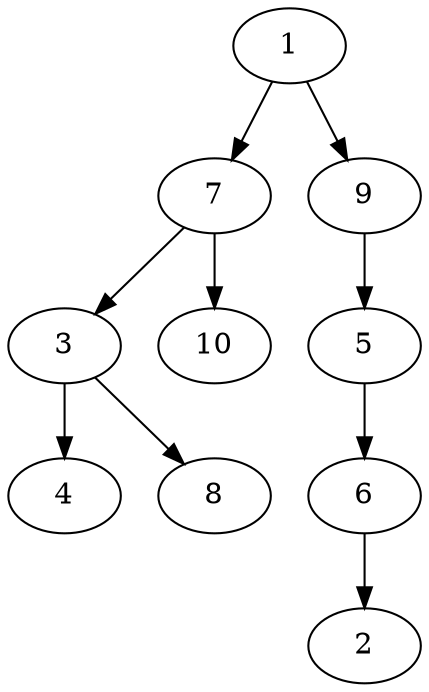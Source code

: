digraph "G" {
    1 -> 7
    1 -> 9
    7 -> 3
    7 -> 10
    3 -> 4
    3 -> 8
    9 -> 5
    5 -> 6
    6 -> 2
}
